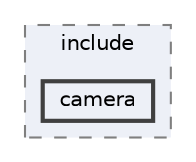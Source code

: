 digraph "D:/Github/Meteor2D/Meteor2D/Engine/include/camera"
{
 // LATEX_PDF_SIZE
  bgcolor="transparent";
  edge [fontname=Helvetica,fontsize=10,labelfontname=Helvetica,labelfontsize=10];
  node [fontname=Helvetica,fontsize=10,shape=box,height=0.2,width=0.4];
  compound=true
  subgraph clusterdir_20fad6d70e542fc50c9bc43fa9256bb5 {
    graph [ bgcolor="#edf0f7", pencolor="grey50", label="include", fontname=Helvetica,fontsize=10 style="filled,dashed", URL="dir_20fad6d70e542fc50c9bc43fa9256bb5.html",tooltip=""]
  dir_eb45a9663e757350547652f9d7443ee0 [label="camera", fillcolor="#edf0f7", color="grey25", style="filled,bold", URL="dir_eb45a9663e757350547652f9d7443ee0.html",tooltip=""];
  }
}
